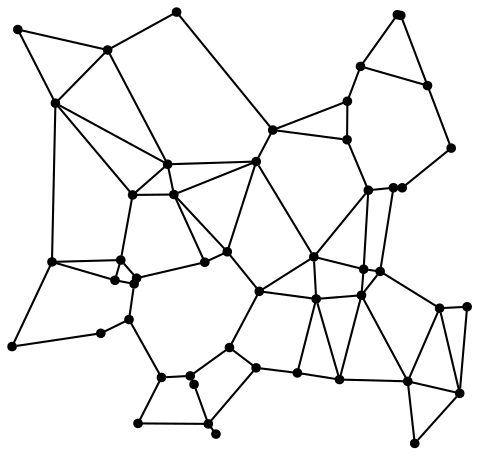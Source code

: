 graph {
	graph [layout=nop, splines=line, bb="4.33,8.68,225.39,218.36"];
	node [label="", shape=point, height=0.05, width=0.05];
	edge [len=1.00];
0--3; 0--26; 0--35; 1--25; 1--33; 1--37; 1--44; 1--46; 2--42; 2--47; 3--34; 3--48;
3--49; 4--14; 4--22; 4--27; 4--41; 5--7; 5--13; 5--16; 5--33; 5--45; 6--11; 6--17;
6--31; 6--39; 7--12; 7--36; 7--43; 8--10; 8--20; 9--13; 9--28; 9--32; 9--43; 10--34;
11--39; 12--15; 12--36; 13--28; 13--45; 13--48; 14--24; 15--33; 15--38; 15--40; 16--25; 16--26;
16--45; 17--29; 17--31; 17--39; 18--21; 18--24; 18--27; 19--36; 19--42; 19--47; 20--24; 20--35;
21--25; 21--41; 23--30; 23--47; 25--33; 26--45; 28--32; 28--34; 28--48; 29--38; 29--40; 29--46;
30--38; 33--40; 34--49; 35--49; 37--41; 37--44; 39--44; 39--46; 40--46; 44--46; 45--48;

0 [pos="65.418030,89.333709"];
1 [pos="151.612164,79.348288"];
2 [pos="192.237184,215.431205"];
3 [pos="57.818379,98.010068"];
4 [pos="99.830417,19.367056"];
5 [pos="122.833875,145.297562"];
6 [pos="220.501540,34.038140"];
7 [pos="130.760796,160.420632"];
8 [pos="48.239145,62.860804"];
9 [pos="51.515141,198.836142"];
10 [pos="5.650122,56.490683"];
11 [pos="198.933321,10.004069"];
12 [pos="166.447090,155.760827"];
13 [pos="80.321144,143.995782"];
14 [pos="66.098801,19.604292"];
15 [pos="176.645922,131.516831"];
16 [pos="108.938001,101.983915"];
17 [pos="210.865119,74.901014"];
18 [pos="91.140950,42.409328"];
19 [pos="172.911082,190.971368"];
20 [pos="61.776385,69.470787"];
21 [pos="109.994760,56.003755"];
22 [pos="103.508928,14.481386"];
23 [pos="216.424387,151.748073"];
24 [pos="77.342190,41.665357"];
25 [pos="124.310045,82.992312"];
26 [pos="98.156040,96.969196"];
27 [pos="92.996381,38.328960"];
28 [pos="26.455853,173.317525"];
29 [pos="182.324742,92.554654"];
30 [pos="192.921816,132.696493"];
31 [pos="224.071486,75.585647"];
32 [pos="8.406239,208.662435"];
33 [pos="150.486662,99.547189"];
34 [pos="24.797593,97.123574"];
35 [pos="64.244387,86.573978"];
36 [pos="166.594361,174.239146"];
37 [pos="142.577733,43.829119"];
38 [pos="188.720532,132.727949"];
39 [pos="195.577192,39.788551"];
40 [pos="174.393307,93.613067"];
41 [pos="122.780863,46.275177"];
42 [pos="190.582263,215.777244"];
43 [pos="84.604137,217.038116"];
44 [pos="162.820599,40.654709"];
45 [pos="83.318600,129.468245"];
46 [pos="173.351202,81.115916"];
47 [pos="205.053893,181.757441"];
48 [pos="63.504180,129.266384"];
49 [pos="55.030460,88.301773"];
}
